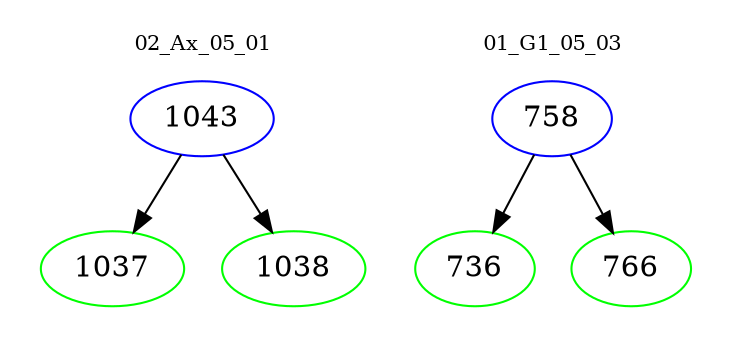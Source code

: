 digraph{
subgraph cluster_0 {
color = white
label = "02_Ax_05_01";
fontsize=10;
T0_1043 [label="1043", color="blue"]
T0_1043 -> T0_1037 [color="black"]
T0_1037 [label="1037", color="green"]
T0_1043 -> T0_1038 [color="black"]
T0_1038 [label="1038", color="green"]
}
subgraph cluster_1 {
color = white
label = "01_G1_05_03";
fontsize=10;
T1_758 [label="758", color="blue"]
T1_758 -> T1_736 [color="black"]
T1_736 [label="736", color="green"]
T1_758 -> T1_766 [color="black"]
T1_766 [label="766", color="green"]
}
}
